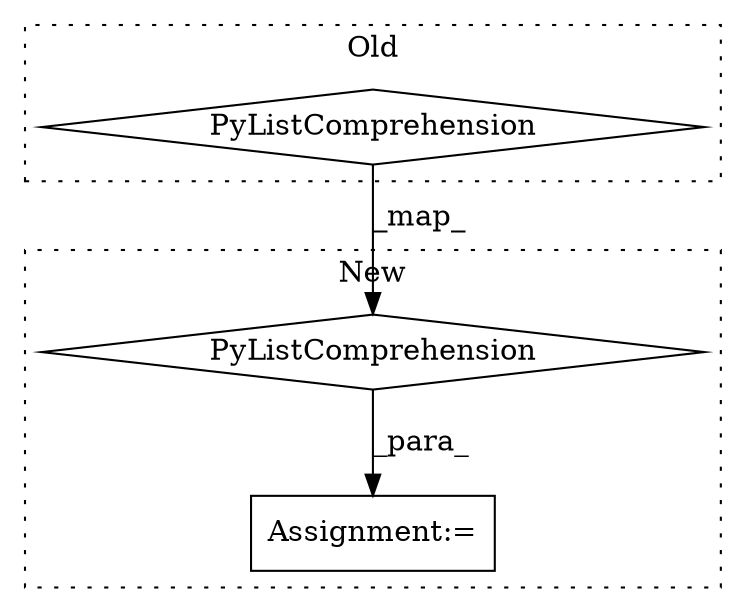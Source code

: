 digraph G {
subgraph cluster0 {
1 [label="PyListComprehension" a="109" s="8435" l="178" shape="diamond"];
label = "Old";
style="dotted";
}
subgraph cluster1 {
2 [label="PyListComprehension" a="109" s="8970" l="170" shape="diamond"];
3 [label="Assignment:=" a="7" s="9146" l="1" shape="box"];
label = "New";
style="dotted";
}
1 -> 2 [label="_map_"];
2 -> 3 [label="_para_"];
}